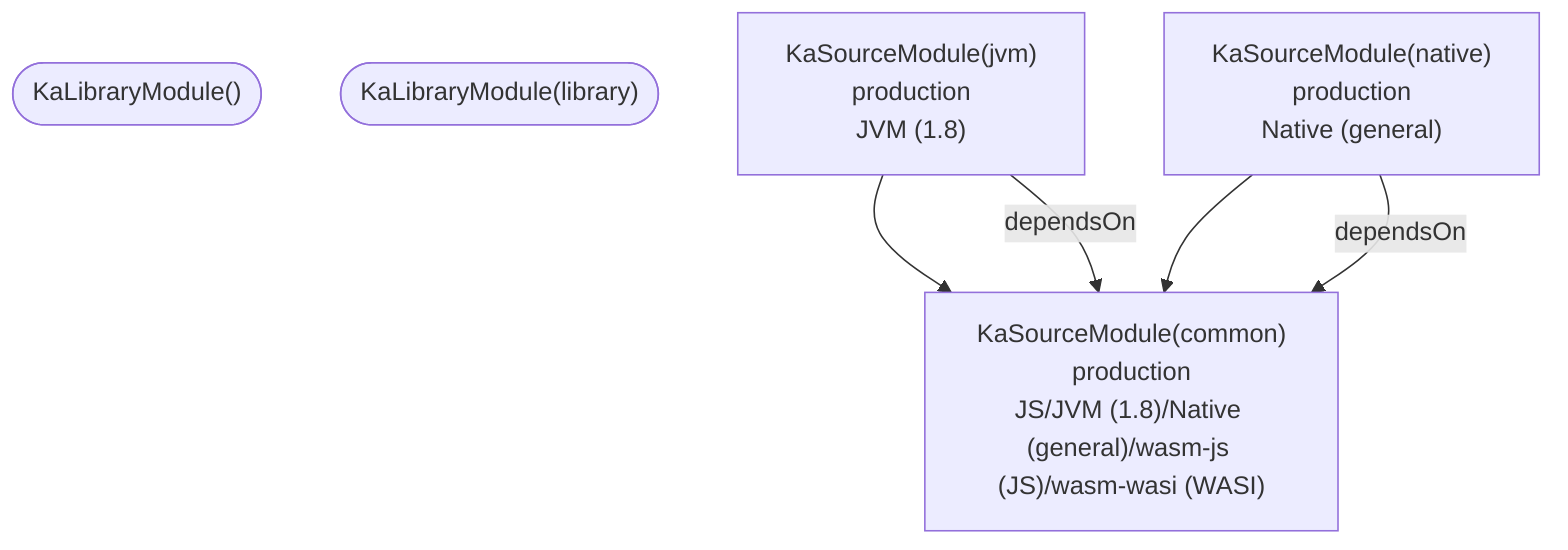 graph TD
  KaLibraryModule_0(["KaLibraryModule(<SDK>)"])
  KaLibraryModule_1(["KaLibraryModule(library)"])
  KaSourceModule_2["KaSourceModule(common)<br />production<br />JS/JVM (1.8)/Native (general)/wasm-js (JS)/wasm-wasi (WASI)"]
  KaSourceModule_3["KaSourceModule(jvm)<br />production<br />JVM (1.8)"]
  KaSourceModule_4["KaSourceModule(native)<br />production<br />Native (general)"]
  KaSourceModule_3 --> KaSourceModule_2
  KaSourceModule_4 --> KaSourceModule_2
  KaSourceModule_3 --dependsOn--> KaSourceModule_2
  KaSourceModule_4 --dependsOn--> KaSourceModule_2